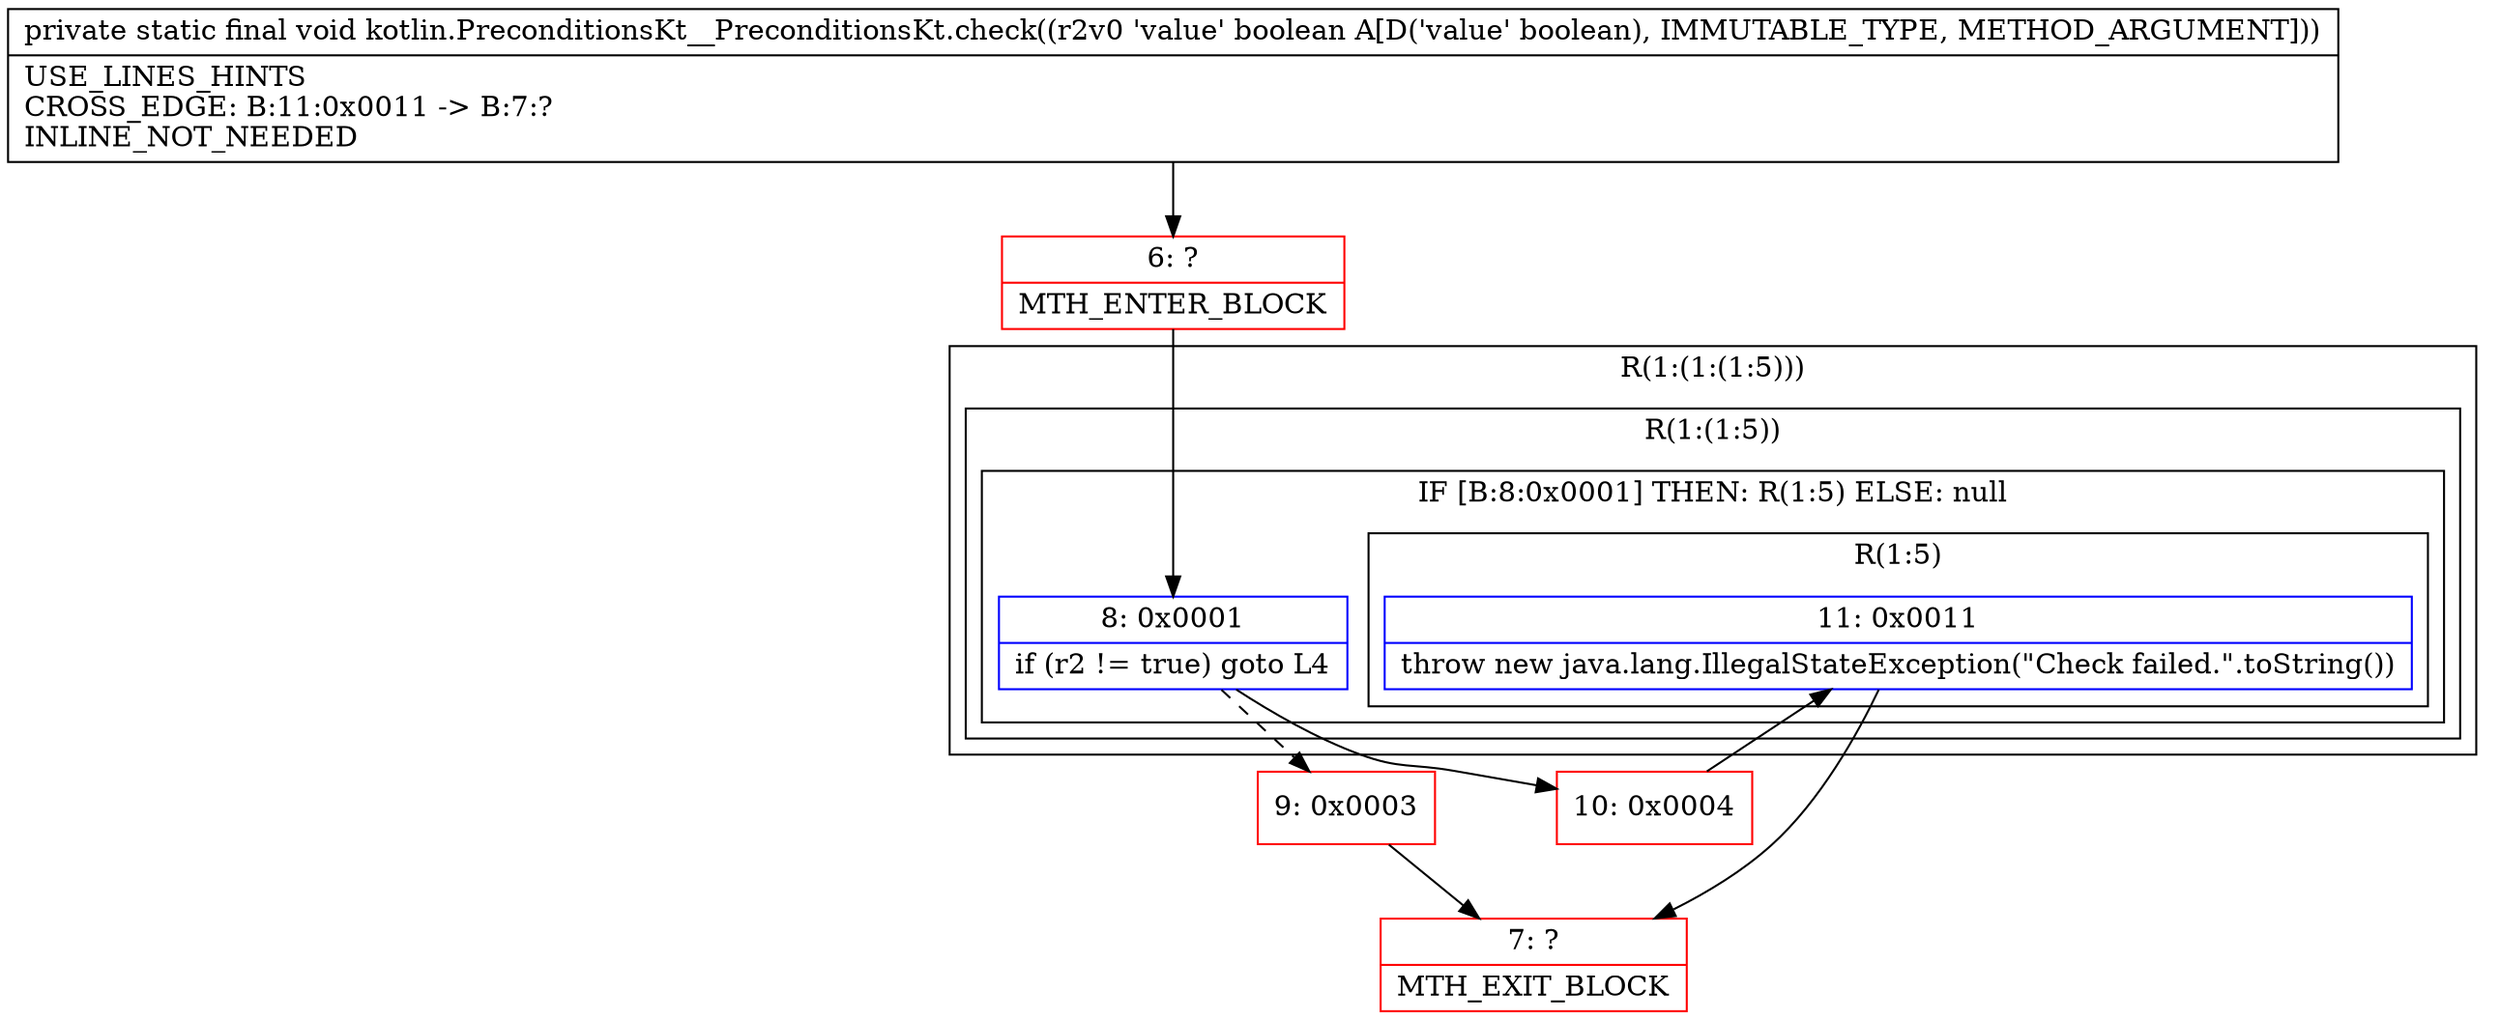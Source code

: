 digraph "CFG forkotlin.PreconditionsKt__PreconditionsKt.check(Z)V" {
subgraph cluster_Region_908323427 {
label = "R(1:(1:(1:5)))";
node [shape=record,color=blue];
subgraph cluster_Region_1711488503 {
label = "R(1:(1:5))";
node [shape=record,color=blue];
subgraph cluster_IfRegion_1085846942 {
label = "IF [B:8:0x0001] THEN: R(1:5) ELSE: null";
node [shape=record,color=blue];
Node_8 [shape=record,label="{8\:\ 0x0001|if (r2 != true) goto L4\l}"];
subgraph cluster_Region_1328053486 {
label = "R(1:5)";
node [shape=record,color=blue];
Node_11 [shape=record,label="{11\:\ 0x0011|throw new java.lang.IllegalStateException(\"Check failed.\".toString())\l}"];
}
}
}
}
Node_6 [shape=record,color=red,label="{6\:\ ?|MTH_ENTER_BLOCK\l}"];
Node_9 [shape=record,color=red,label="{9\:\ 0x0003}"];
Node_7 [shape=record,color=red,label="{7\:\ ?|MTH_EXIT_BLOCK\l}"];
Node_10 [shape=record,color=red,label="{10\:\ 0x0004}"];
MethodNode[shape=record,label="{private static final void kotlin.PreconditionsKt__PreconditionsKt.check((r2v0 'value' boolean A[D('value' boolean), IMMUTABLE_TYPE, METHOD_ARGUMENT]))  | USE_LINES_HINTS\lCROSS_EDGE: B:11:0x0011 \-\> B:7:?\lINLINE_NOT_NEEDED\l}"];
MethodNode -> Node_6;Node_8 -> Node_9[style=dashed];
Node_8 -> Node_10;
Node_11 -> Node_7;
Node_6 -> Node_8;
Node_9 -> Node_7;
Node_10 -> Node_11;
}

